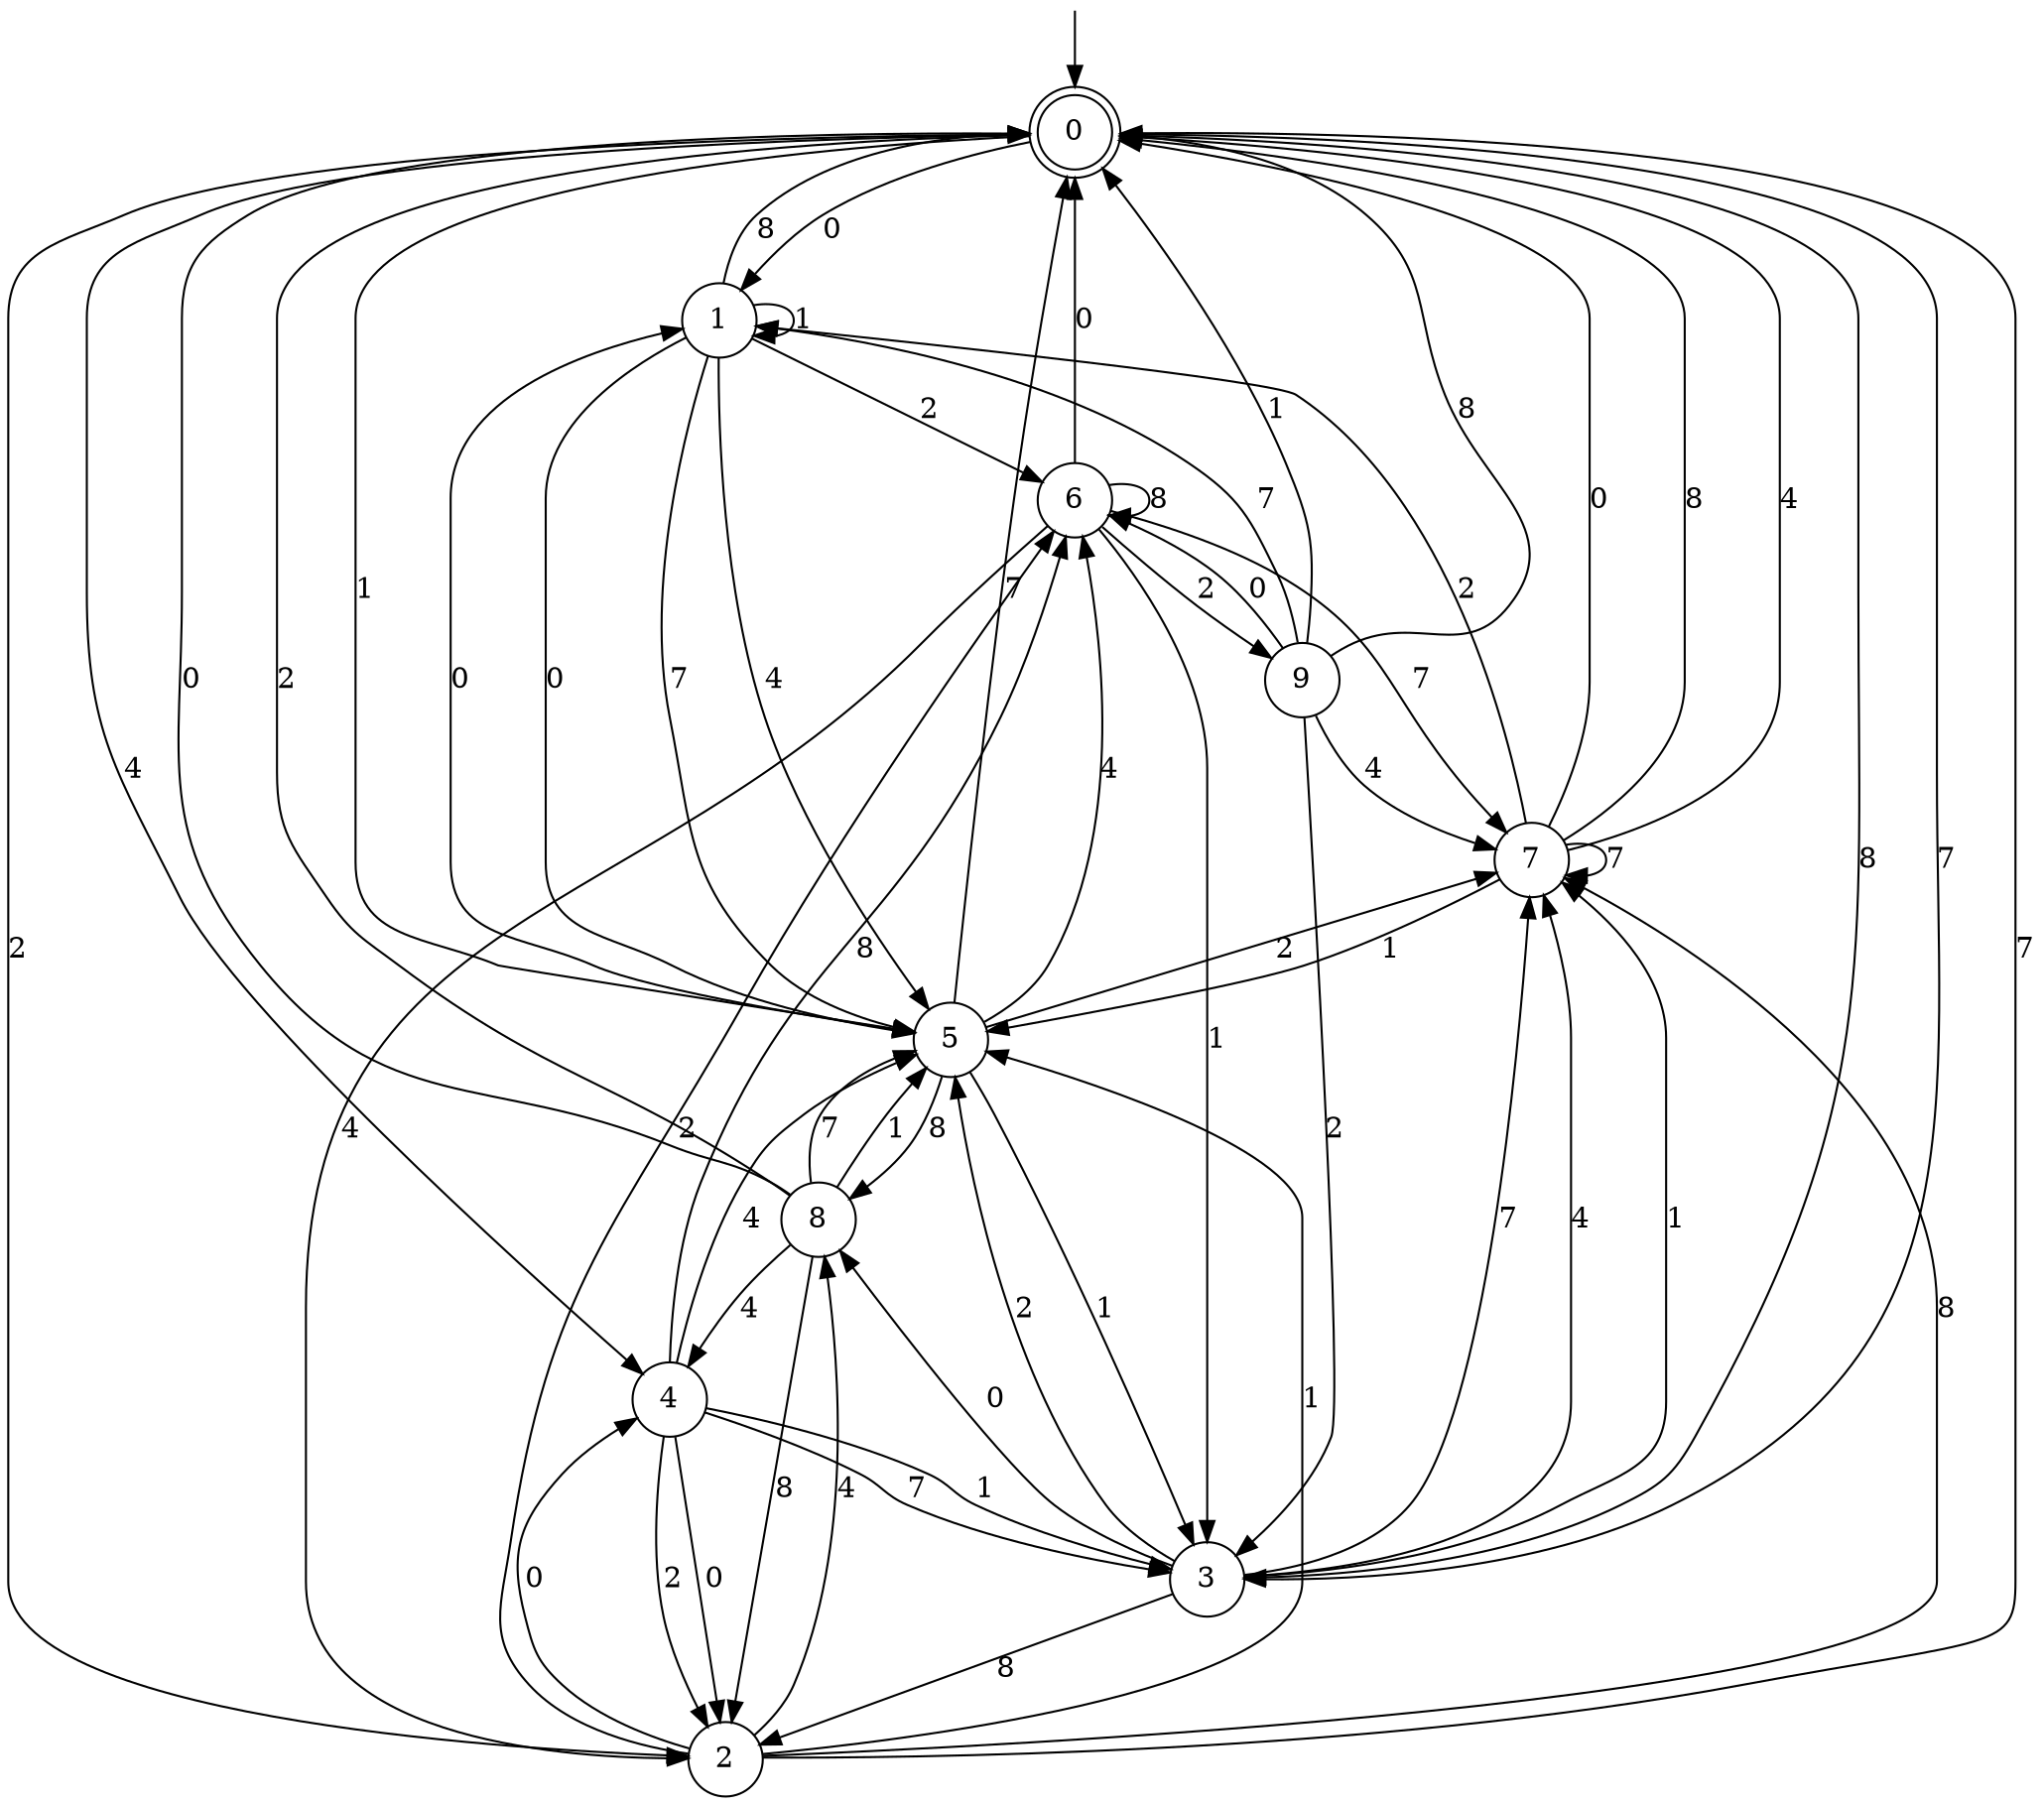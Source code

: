 digraph g {

	s0 [shape="doublecircle" label="0"];
	s1 [shape="circle" label="1"];
	s2 [shape="circle" label="2"];
	s3 [shape="circle" label="3"];
	s4 [shape="circle" label="4"];
	s5 [shape="circle" label="5"];
	s6 [shape="circle" label="6"];
	s7 [shape="circle" label="7"];
	s8 [shape="circle" label="8"];
	s9 [shape="circle" label="9"];
	s0 -> s1 [label="0"];
	s0 -> s2 [label="2"];
	s0 -> s3 [label="8"];
	s0 -> s3 [label="7"];
	s0 -> s4 [label="4"];
	s0 -> s5 [label="1"];
	s1 -> s5 [label="0"];
	s1 -> s6 [label="2"];
	s1 -> s0 [label="8"];
	s1 -> s5 [label="7"];
	s1 -> s5 [label="4"];
	s1 -> s1 [label="1"];
	s2 -> s4 [label="0"];
	s2 -> s6 [label="2"];
	s2 -> s7 [label="8"];
	s2 -> s0 [label="7"];
	s2 -> s8 [label="4"];
	s2 -> s5 [label="1"];
	s3 -> s8 [label="0"];
	s3 -> s5 [label="2"];
	s3 -> s2 [label="8"];
	s3 -> s7 [label="7"];
	s3 -> s7 [label="4"];
	s3 -> s7 [label="1"];
	s4 -> s2 [label="0"];
	s4 -> s2 [label="2"];
	s4 -> s6 [label="8"];
	s4 -> s3 [label="7"];
	s4 -> s5 [label="4"];
	s4 -> s3 [label="1"];
	s5 -> s1 [label="0"];
	s5 -> s7 [label="2"];
	s5 -> s8 [label="8"];
	s5 -> s0 [label="7"];
	s5 -> s6 [label="4"];
	s5 -> s3 [label="1"];
	s6 -> s0 [label="0"];
	s6 -> s9 [label="2"];
	s6 -> s6 [label="8"];
	s6 -> s7 [label="7"];
	s6 -> s2 [label="4"];
	s6 -> s3 [label="1"];
	s7 -> s0 [label="0"];
	s7 -> s1 [label="2"];
	s7 -> s0 [label="8"];
	s7 -> s7 [label="7"];
	s7 -> s0 [label="4"];
	s7 -> s5 [label="1"];
	s8 -> s0 [label="0"];
	s8 -> s0 [label="2"];
	s8 -> s2 [label="8"];
	s8 -> s5 [label="7"];
	s8 -> s4 [label="4"];
	s8 -> s5 [label="1"];
	s9 -> s6 [label="0"];
	s9 -> s3 [label="2"];
	s9 -> s0 [label="8"];
	s9 -> s1 [label="7"];
	s9 -> s7 [label="4"];
	s9 -> s0 [label="1"];

__start0 [label="" shape="none" width="0" height="0"];
__start0 -> s0;

}
